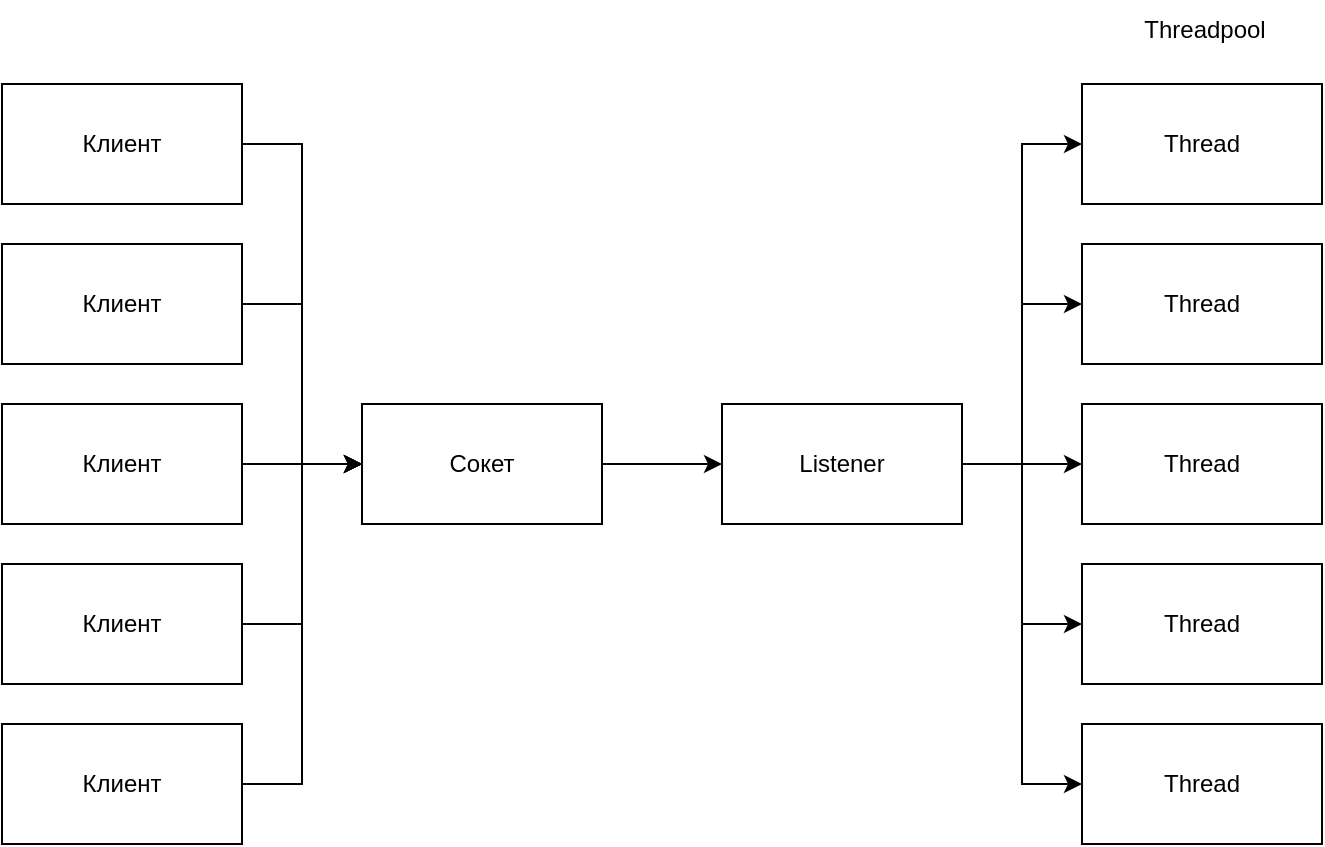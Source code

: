 <mxfile version="22.1.5" type="device">
  <diagram name="Page-1" id="7uVPGEEwsMvcZk7KV13P">
    <mxGraphModel dx="1074" dy="725" grid="1" gridSize="10" guides="1" tooltips="1" connect="1" arrows="1" fold="1" page="1" pageScale="1" pageWidth="850" pageHeight="1100" math="0" shadow="0">
      <root>
        <mxCell id="0" />
        <mxCell id="1" parent="0" />
        <mxCell id="V7Mr2_GlKd1q3QWcFAud-15" style="edgeStyle=orthogonalEdgeStyle;rounded=0;orthogonalLoop=1;jettySize=auto;html=1;exitX=1;exitY=0.5;exitDx=0;exitDy=0;entryX=0;entryY=0.5;entryDx=0;entryDy=0;" edge="1" parent="1" source="V7Mr2_GlKd1q3QWcFAud-1" target="V7Mr2_GlKd1q3QWcFAud-8">
          <mxGeometry relative="1" as="geometry" />
        </mxCell>
        <mxCell id="V7Mr2_GlKd1q3QWcFAud-1" value="Клиент" style="rounded=0;whiteSpace=wrap;html=1;" vertex="1" parent="1">
          <mxGeometry x="170" y="170" width="120" height="60" as="geometry" />
        </mxCell>
        <mxCell id="V7Mr2_GlKd1q3QWcFAud-16" style="edgeStyle=orthogonalEdgeStyle;rounded=0;orthogonalLoop=1;jettySize=auto;html=1;exitX=1;exitY=0.5;exitDx=0;exitDy=0;" edge="1" parent="1" source="V7Mr2_GlKd1q3QWcFAud-4">
          <mxGeometry relative="1" as="geometry">
            <mxPoint x="350" y="360" as="targetPoint" />
            <Array as="points">
              <mxPoint x="320" y="280" />
              <mxPoint x="320" y="360" />
            </Array>
          </mxGeometry>
        </mxCell>
        <mxCell id="V7Mr2_GlKd1q3QWcFAud-4" value="Клиент" style="rounded=0;whiteSpace=wrap;html=1;" vertex="1" parent="1">
          <mxGeometry x="170" y="250" width="120" height="60" as="geometry" />
        </mxCell>
        <mxCell id="V7Mr2_GlKd1q3QWcFAud-17" style="edgeStyle=orthogonalEdgeStyle;rounded=0;orthogonalLoop=1;jettySize=auto;html=1;exitX=1;exitY=0.5;exitDx=0;exitDy=0;entryX=0;entryY=0.5;entryDx=0;entryDy=0;" edge="1" parent="1" source="V7Mr2_GlKd1q3QWcFAud-5" target="V7Mr2_GlKd1q3QWcFAud-8">
          <mxGeometry relative="1" as="geometry" />
        </mxCell>
        <mxCell id="V7Mr2_GlKd1q3QWcFAud-5" value="Клиент" style="rounded=0;whiteSpace=wrap;html=1;" vertex="1" parent="1">
          <mxGeometry x="170" y="330" width="120" height="60" as="geometry" />
        </mxCell>
        <mxCell id="V7Mr2_GlKd1q3QWcFAud-18" style="edgeStyle=orthogonalEdgeStyle;rounded=0;orthogonalLoop=1;jettySize=auto;html=1;exitX=1;exitY=0.5;exitDx=0;exitDy=0;entryX=0;entryY=0.5;entryDx=0;entryDy=0;" edge="1" parent="1" source="V7Mr2_GlKd1q3QWcFAud-6" target="V7Mr2_GlKd1q3QWcFAud-8">
          <mxGeometry relative="1" as="geometry" />
        </mxCell>
        <mxCell id="V7Mr2_GlKd1q3QWcFAud-6" value="Клиент" style="rounded=0;whiteSpace=wrap;html=1;" vertex="1" parent="1">
          <mxGeometry x="170" y="410" width="120" height="60" as="geometry" />
        </mxCell>
        <mxCell id="V7Mr2_GlKd1q3QWcFAud-19" style="edgeStyle=orthogonalEdgeStyle;rounded=0;orthogonalLoop=1;jettySize=auto;html=1;exitX=1;exitY=0.5;exitDx=0;exitDy=0;entryX=0;entryY=0.5;entryDx=0;entryDy=0;" edge="1" parent="1" source="V7Mr2_GlKd1q3QWcFAud-7" target="V7Mr2_GlKd1q3QWcFAud-8">
          <mxGeometry relative="1" as="geometry" />
        </mxCell>
        <mxCell id="V7Mr2_GlKd1q3QWcFAud-7" value="Клиент" style="rounded=0;whiteSpace=wrap;html=1;" vertex="1" parent="1">
          <mxGeometry x="170" y="490" width="120" height="60" as="geometry" />
        </mxCell>
        <mxCell id="V7Mr2_GlKd1q3QWcFAud-20" style="edgeStyle=orthogonalEdgeStyle;rounded=0;orthogonalLoop=1;jettySize=auto;html=1;exitX=1;exitY=0.5;exitDx=0;exitDy=0;entryX=0;entryY=0.5;entryDx=0;entryDy=0;" edge="1" parent="1" source="V7Mr2_GlKd1q3QWcFAud-8" target="V7Mr2_GlKd1q3QWcFAud-9">
          <mxGeometry relative="1" as="geometry" />
        </mxCell>
        <mxCell id="V7Mr2_GlKd1q3QWcFAud-8" value="Сокет" style="rounded=0;whiteSpace=wrap;html=1;" vertex="1" parent="1">
          <mxGeometry x="350" y="330" width="120" height="60" as="geometry" />
        </mxCell>
        <mxCell id="V7Mr2_GlKd1q3QWcFAud-21" style="edgeStyle=orthogonalEdgeStyle;rounded=0;orthogonalLoop=1;jettySize=auto;html=1;exitX=1;exitY=0.5;exitDx=0;exitDy=0;entryX=0;entryY=0.5;entryDx=0;entryDy=0;" edge="1" parent="1" source="V7Mr2_GlKd1q3QWcFAud-9" target="V7Mr2_GlKd1q3QWcFAud-12">
          <mxGeometry relative="1" as="geometry" />
        </mxCell>
        <mxCell id="V7Mr2_GlKd1q3QWcFAud-22" style="edgeStyle=orthogonalEdgeStyle;rounded=0;orthogonalLoop=1;jettySize=auto;html=1;exitX=1;exitY=0.5;exitDx=0;exitDy=0;entryX=0;entryY=0.5;entryDx=0;entryDy=0;" edge="1" parent="1" source="V7Mr2_GlKd1q3QWcFAud-9" target="V7Mr2_GlKd1q3QWcFAud-11">
          <mxGeometry relative="1" as="geometry" />
        </mxCell>
        <mxCell id="V7Mr2_GlKd1q3QWcFAud-23" style="edgeStyle=orthogonalEdgeStyle;rounded=0;orthogonalLoop=1;jettySize=auto;html=1;exitX=1;exitY=0.5;exitDx=0;exitDy=0;entryX=0;entryY=0.5;entryDx=0;entryDy=0;" edge="1" parent="1" source="V7Mr2_GlKd1q3QWcFAud-9" target="V7Mr2_GlKd1q3QWcFAud-10">
          <mxGeometry relative="1" as="geometry" />
        </mxCell>
        <mxCell id="V7Mr2_GlKd1q3QWcFAud-24" style="edgeStyle=orthogonalEdgeStyle;rounded=0;orthogonalLoop=1;jettySize=auto;html=1;exitX=1;exitY=0.5;exitDx=0;exitDy=0;entryX=0;entryY=0.5;entryDx=0;entryDy=0;" edge="1" parent="1" source="V7Mr2_GlKd1q3QWcFAud-9" target="V7Mr2_GlKd1q3QWcFAud-13">
          <mxGeometry relative="1" as="geometry" />
        </mxCell>
        <mxCell id="V7Mr2_GlKd1q3QWcFAud-25" style="edgeStyle=orthogonalEdgeStyle;rounded=0;orthogonalLoop=1;jettySize=auto;html=1;exitX=1;exitY=0.5;exitDx=0;exitDy=0;entryX=0;entryY=0.5;entryDx=0;entryDy=0;" edge="1" parent="1" source="V7Mr2_GlKd1q3QWcFAud-9" target="V7Mr2_GlKd1q3QWcFAud-14">
          <mxGeometry relative="1" as="geometry" />
        </mxCell>
        <mxCell id="V7Mr2_GlKd1q3QWcFAud-9" value="Listener" style="rounded=0;whiteSpace=wrap;html=1;" vertex="1" parent="1">
          <mxGeometry x="530" y="330" width="120" height="60" as="geometry" />
        </mxCell>
        <mxCell id="V7Mr2_GlKd1q3QWcFAud-10" value="Thread" style="rounded=0;whiteSpace=wrap;html=1;" vertex="1" parent="1">
          <mxGeometry x="710" y="330" width="120" height="60" as="geometry" />
        </mxCell>
        <mxCell id="V7Mr2_GlKd1q3QWcFAud-11" value="Thread" style="rounded=0;whiteSpace=wrap;html=1;" vertex="1" parent="1">
          <mxGeometry x="710" y="250" width="120" height="60" as="geometry" />
        </mxCell>
        <mxCell id="V7Mr2_GlKd1q3QWcFAud-12" value="Thread" style="rounded=0;whiteSpace=wrap;html=1;" vertex="1" parent="1">
          <mxGeometry x="710" y="170" width="120" height="60" as="geometry" />
        </mxCell>
        <mxCell id="V7Mr2_GlKd1q3QWcFAud-13" value="Thread" style="rounded=0;whiteSpace=wrap;html=1;" vertex="1" parent="1">
          <mxGeometry x="710" y="410" width="120" height="60" as="geometry" />
        </mxCell>
        <mxCell id="V7Mr2_GlKd1q3QWcFAud-14" value="Thread" style="rounded=0;whiteSpace=wrap;html=1;" vertex="1" parent="1">
          <mxGeometry x="710" y="490" width="120" height="60" as="geometry" />
        </mxCell>
        <mxCell id="V7Mr2_GlKd1q3QWcFAud-26" value="Threadpool" style="text;html=1;align=center;verticalAlign=middle;resizable=0;points=[];autosize=1;strokeColor=none;fillColor=none;" vertex="1" parent="1">
          <mxGeometry x="731" y="128" width="80" height="30" as="geometry" />
        </mxCell>
      </root>
    </mxGraphModel>
  </diagram>
</mxfile>
